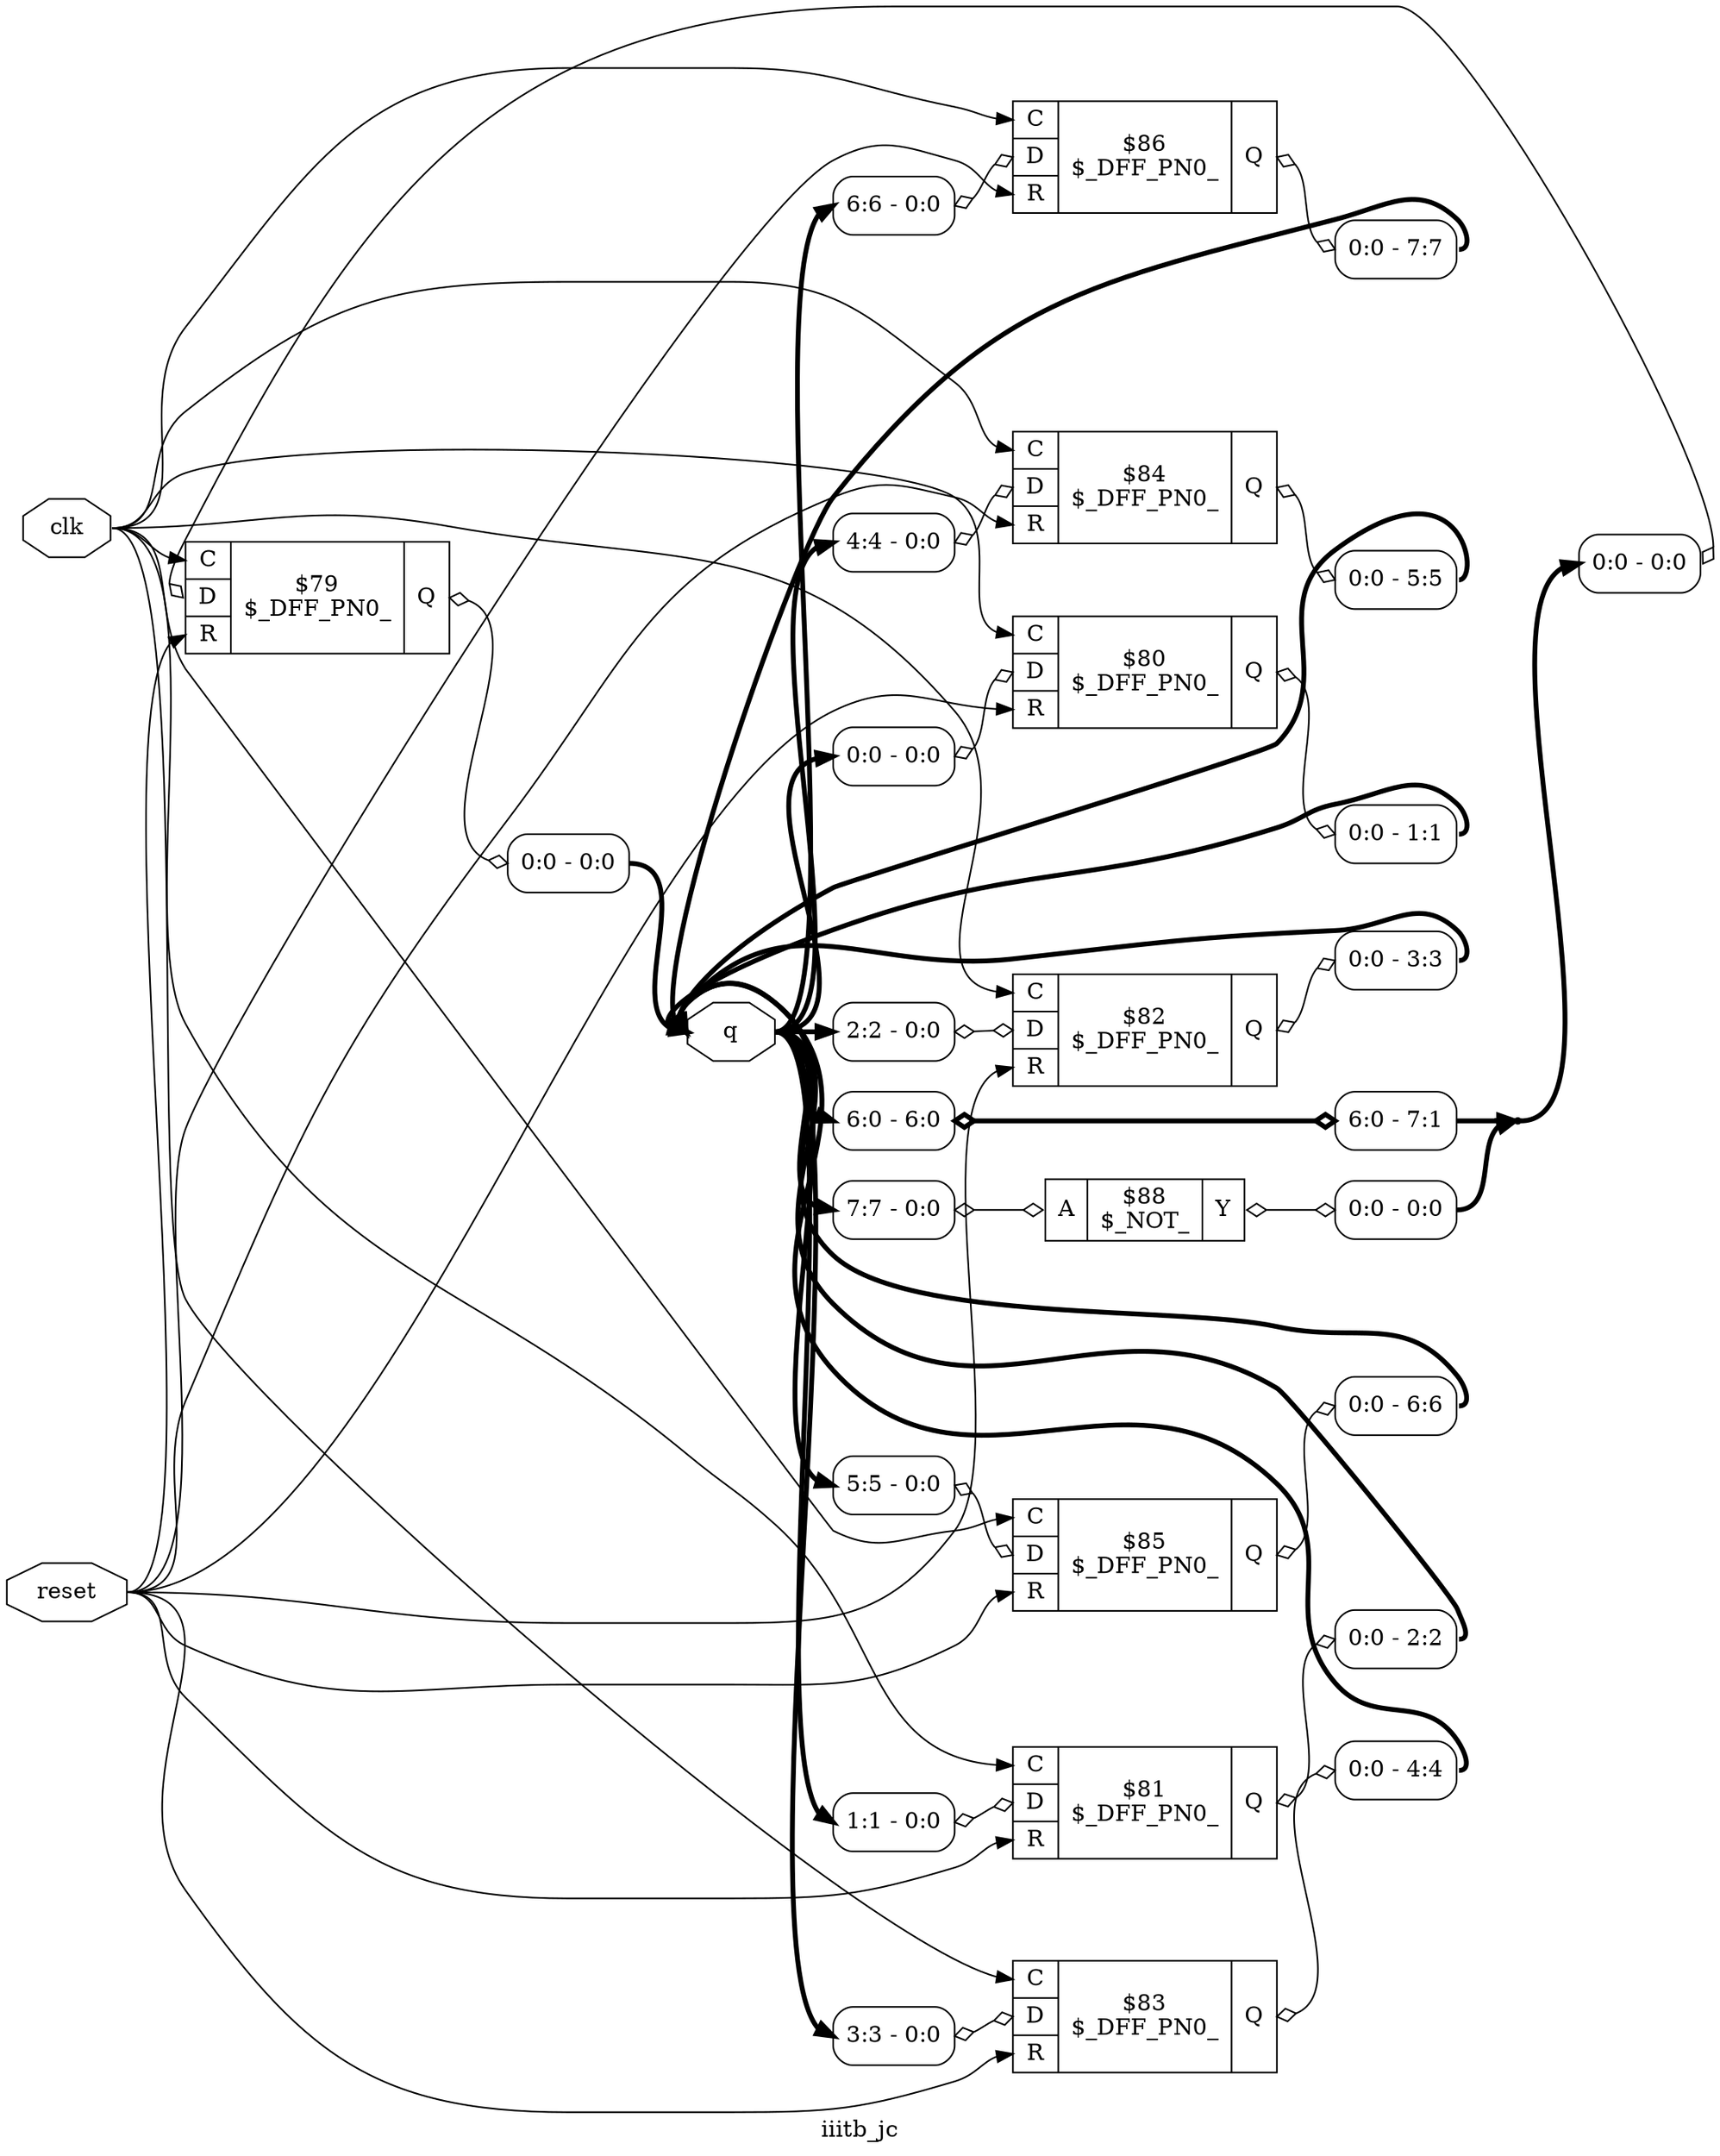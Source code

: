 digraph "iiitb_jc" {
label="iiitb_jc";
rankdir="LR";
remincross=true;
n2 [ shape=octagon, label="clk", color="black", fontcolor="black" ];
n3 [ shape=octagon, label="q", color="black", fontcolor="black" ];
n4 [ shape=octagon, label="reset", color="black", fontcolor="black" ];
c7 [ shape=record, label="{{<p5> A}|$88\n$_NOT_|{<p6> Y}}" ];
x0 [ shape=record, style=rounded, label="<s0> 7:7 - 0:0 " ];
x0:e -> c7:p5:w [arrowhead=odiamond, arrowtail=odiamond, dir=both, color="black", label=""];
x1 [ shape=record, style=rounded, label="<s0> 0:0 - 0:0 " ];
c7:p6:e -> x1:w [arrowhead=odiamond, arrowtail=odiamond, dir=both, color="black", label=""];
c12 [ shape=record, label="{{<p8> C|<p9> D|<p10> R}|$79\n$_DFF_PN0_|{<p11> Q}}" ];
x2 [ shape=record, style=rounded, label="<s0> 0:0 - 0:0 " ];
x2:e -> c12:p9:w [arrowhead=odiamond, arrowtail=odiamond, dir=both, color="black", label=""];
x3 [ shape=record, style=rounded, label="<s0> 0:0 - 0:0 " ];
c12:p11:e -> x3:w [arrowhead=odiamond, arrowtail=odiamond, dir=both, color="black", label=""];
c13 [ shape=record, label="{{<p8> C|<p9> D|<p10> R}|$80\n$_DFF_PN0_|{<p11> Q}}" ];
x4 [ shape=record, style=rounded, label="<s0> 0:0 - 0:0 " ];
x4:e -> c13:p9:w [arrowhead=odiamond, arrowtail=odiamond, dir=both, color="black", label=""];
x5 [ shape=record, style=rounded, label="<s0> 0:0 - 1:1 " ];
c13:p11:e -> x5:w [arrowhead=odiamond, arrowtail=odiamond, dir=both, color="black", label=""];
c14 [ shape=record, label="{{<p8> C|<p9> D|<p10> R}|$81\n$_DFF_PN0_|{<p11> Q}}" ];
x6 [ shape=record, style=rounded, label="<s0> 1:1 - 0:0 " ];
x6:e -> c14:p9:w [arrowhead=odiamond, arrowtail=odiamond, dir=both, color="black", label=""];
x7 [ shape=record, style=rounded, label="<s0> 0:0 - 2:2 " ];
c14:p11:e -> x7:w [arrowhead=odiamond, arrowtail=odiamond, dir=both, color="black", label=""];
c15 [ shape=record, label="{{<p8> C|<p9> D|<p10> R}|$82\n$_DFF_PN0_|{<p11> Q}}" ];
x8 [ shape=record, style=rounded, label="<s0> 2:2 - 0:0 " ];
x8:e -> c15:p9:w [arrowhead=odiamond, arrowtail=odiamond, dir=both, color="black", label=""];
x9 [ shape=record, style=rounded, label="<s0> 0:0 - 3:3 " ];
c15:p11:e -> x9:w [arrowhead=odiamond, arrowtail=odiamond, dir=both, color="black", label=""];
c16 [ shape=record, label="{{<p8> C|<p9> D|<p10> R}|$83\n$_DFF_PN0_|{<p11> Q}}" ];
x10 [ shape=record, style=rounded, label="<s0> 3:3 - 0:0 " ];
x10:e -> c16:p9:w [arrowhead=odiamond, arrowtail=odiamond, dir=both, color="black", label=""];
x11 [ shape=record, style=rounded, label="<s0> 0:0 - 4:4 " ];
c16:p11:e -> x11:w [arrowhead=odiamond, arrowtail=odiamond, dir=both, color="black", label=""];
c17 [ shape=record, label="{{<p8> C|<p9> D|<p10> R}|$84\n$_DFF_PN0_|{<p11> Q}}" ];
x12 [ shape=record, style=rounded, label="<s0> 4:4 - 0:0 " ];
x12:e -> c17:p9:w [arrowhead=odiamond, arrowtail=odiamond, dir=both, color="black", label=""];
x13 [ shape=record, style=rounded, label="<s0> 0:0 - 5:5 " ];
c17:p11:e -> x13:w [arrowhead=odiamond, arrowtail=odiamond, dir=both, color="black", label=""];
c18 [ shape=record, label="{{<p8> C|<p9> D|<p10> R}|$85\n$_DFF_PN0_|{<p11> Q}}" ];
x14 [ shape=record, style=rounded, label="<s0> 5:5 - 0:0 " ];
x14:e -> c18:p9:w [arrowhead=odiamond, arrowtail=odiamond, dir=both, color="black", label=""];
x15 [ shape=record, style=rounded, label="<s0> 0:0 - 6:6 " ];
c18:p11:e -> x15:w [arrowhead=odiamond, arrowtail=odiamond, dir=both, color="black", label=""];
c19 [ shape=record, label="{{<p8> C|<p9> D|<p10> R}|$86\n$_DFF_PN0_|{<p11> Q}}" ];
x16 [ shape=record, style=rounded, label="<s0> 6:6 - 0:0 " ];
x16:e -> c19:p9:w [arrowhead=odiamond, arrowtail=odiamond, dir=both, color="black", label=""];
x17 [ shape=record, style=rounded, label="<s0> 0:0 - 7:7 " ];
c19:p11:e -> x17:w [arrowhead=odiamond, arrowtail=odiamond, dir=both, color="black", label=""];
x18 [ shape=record, style=rounded, label="<s0> 6:0 - 6:0 " ];
x19 [ shape=record, style=rounded, label="<s0> 6:0 - 7:1 " ];
x18:e -> x19:w [arrowhead=odiamond, arrowtail=odiamond, dir=both, color="black", style="setlinewidth(3)", label=""];
n1 [ shape=point ];
x19:s0:e -> n1:w [color="black", style="setlinewidth(3)", label=""];
x1:s0:e -> n1:w [color="black", style="setlinewidth(3)", label=""];
n1:e -> x2:s0:w [color="black", style="setlinewidth(3)", label=""];
n2:e -> c12:p8:w [color="black", label=""];
n2:e -> c13:p8:w [color="black", label=""];
n2:e -> c14:p8:w [color="black", label=""];
n2:e -> c15:p8:w [color="black", label=""];
n2:e -> c16:p8:w [color="black", label=""];
n2:e -> c17:p8:w [color="black", label=""];
n2:e -> c18:p8:w [color="black", label=""];
n2:e -> c19:p8:w [color="black", label=""];
x11:s0:e -> n3:w [color="black", style="setlinewidth(3)", label=""];
x13:s0:e -> n3:w [color="black", style="setlinewidth(3)", label=""];
x15:s0:e -> n3:w [color="black", style="setlinewidth(3)", label=""];
x17:s0:e -> n3:w [color="black", style="setlinewidth(3)", label=""];
x3:s0:e -> n3:w [color="black", style="setlinewidth(3)", label=""];
x5:s0:e -> n3:w [color="black", style="setlinewidth(3)", label=""];
x7:s0:e -> n3:w [color="black", style="setlinewidth(3)", label=""];
x9:s0:e -> n3:w [color="black", style="setlinewidth(3)", label=""];
n3:e -> x0:s0:w [color="black", style="setlinewidth(3)", label=""];
n3:e -> x10:s0:w [color="black", style="setlinewidth(3)", label=""];
n3:e -> x12:s0:w [color="black", style="setlinewidth(3)", label=""];
n3:e -> x14:s0:w [color="black", style="setlinewidth(3)", label=""];
n3:e -> x16:s0:w [color="black", style="setlinewidth(3)", label=""];
n3:e -> x18:s0:w [color="black", style="setlinewidth(3)", label=""];
n3:e -> x4:s0:w [color="black", style="setlinewidth(3)", label=""];
n3:e -> x6:s0:w [color="black", style="setlinewidth(3)", label=""];
n3:e -> x8:s0:w [color="black", style="setlinewidth(3)", label=""];
n4:e -> c12:p10:w [color="black", label=""];
n4:e -> c13:p10:w [color="black", label=""];
n4:e -> c14:p10:w [color="black", label=""];
n4:e -> c15:p10:w [color="black", label=""];
n4:e -> c16:p10:w [color="black", label=""];
n4:e -> c17:p10:w [color="black", label=""];
n4:e -> c18:p10:w [color="black", label=""];
n4:e -> c19:p10:w [color="black", label=""];
}

